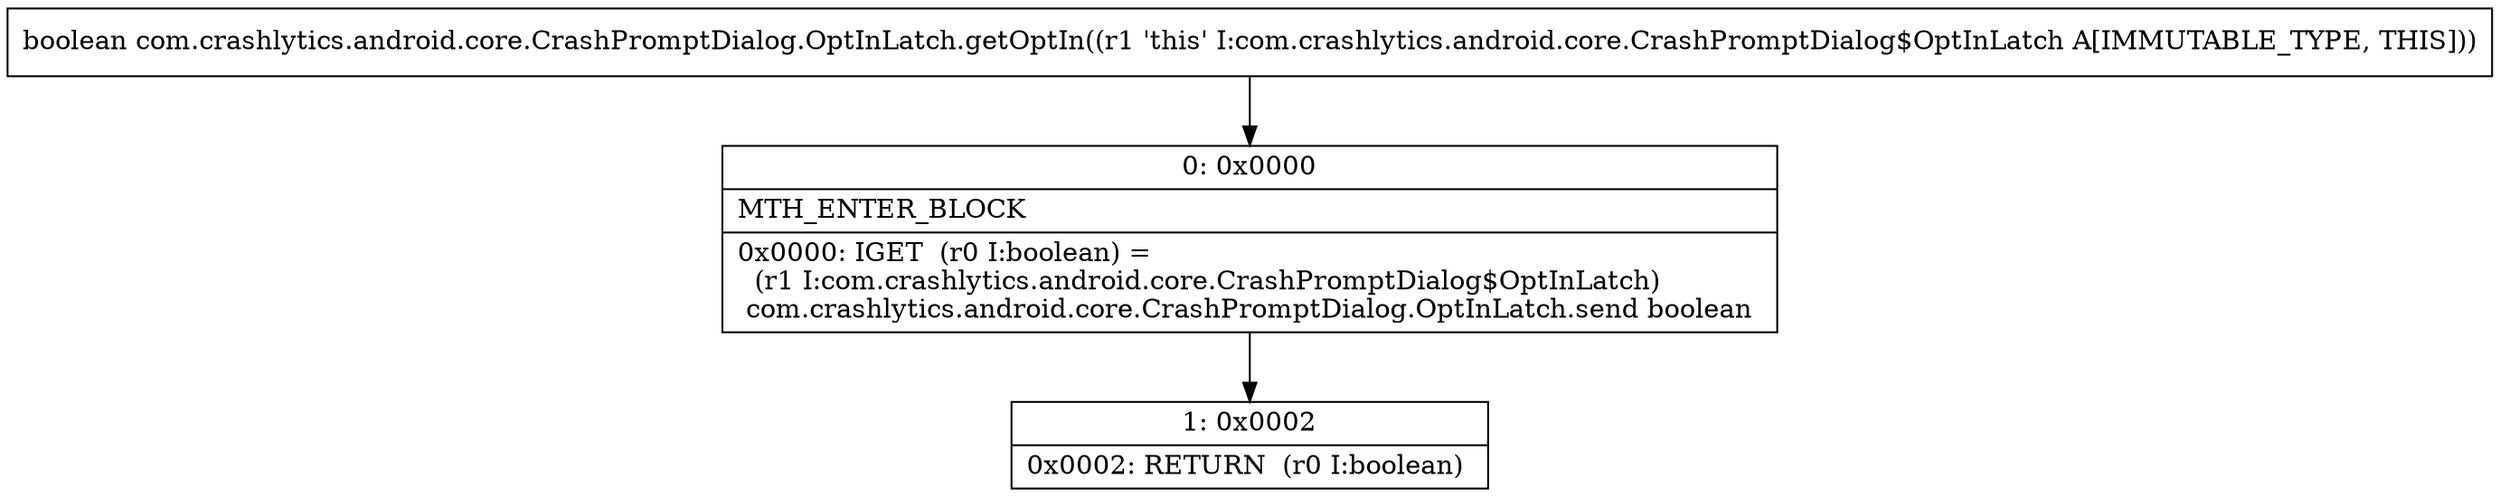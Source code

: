 digraph "CFG forcom.crashlytics.android.core.CrashPromptDialog.OptInLatch.getOptIn()Z" {
Node_0 [shape=record,label="{0\:\ 0x0000|MTH_ENTER_BLOCK\l|0x0000: IGET  (r0 I:boolean) = \l  (r1 I:com.crashlytics.android.core.CrashPromptDialog$OptInLatch)\l com.crashlytics.android.core.CrashPromptDialog.OptInLatch.send boolean \l}"];
Node_1 [shape=record,label="{1\:\ 0x0002|0x0002: RETURN  (r0 I:boolean) \l}"];
MethodNode[shape=record,label="{boolean com.crashlytics.android.core.CrashPromptDialog.OptInLatch.getOptIn((r1 'this' I:com.crashlytics.android.core.CrashPromptDialog$OptInLatch A[IMMUTABLE_TYPE, THIS])) }"];
MethodNode -> Node_0;
Node_0 -> Node_1;
}

